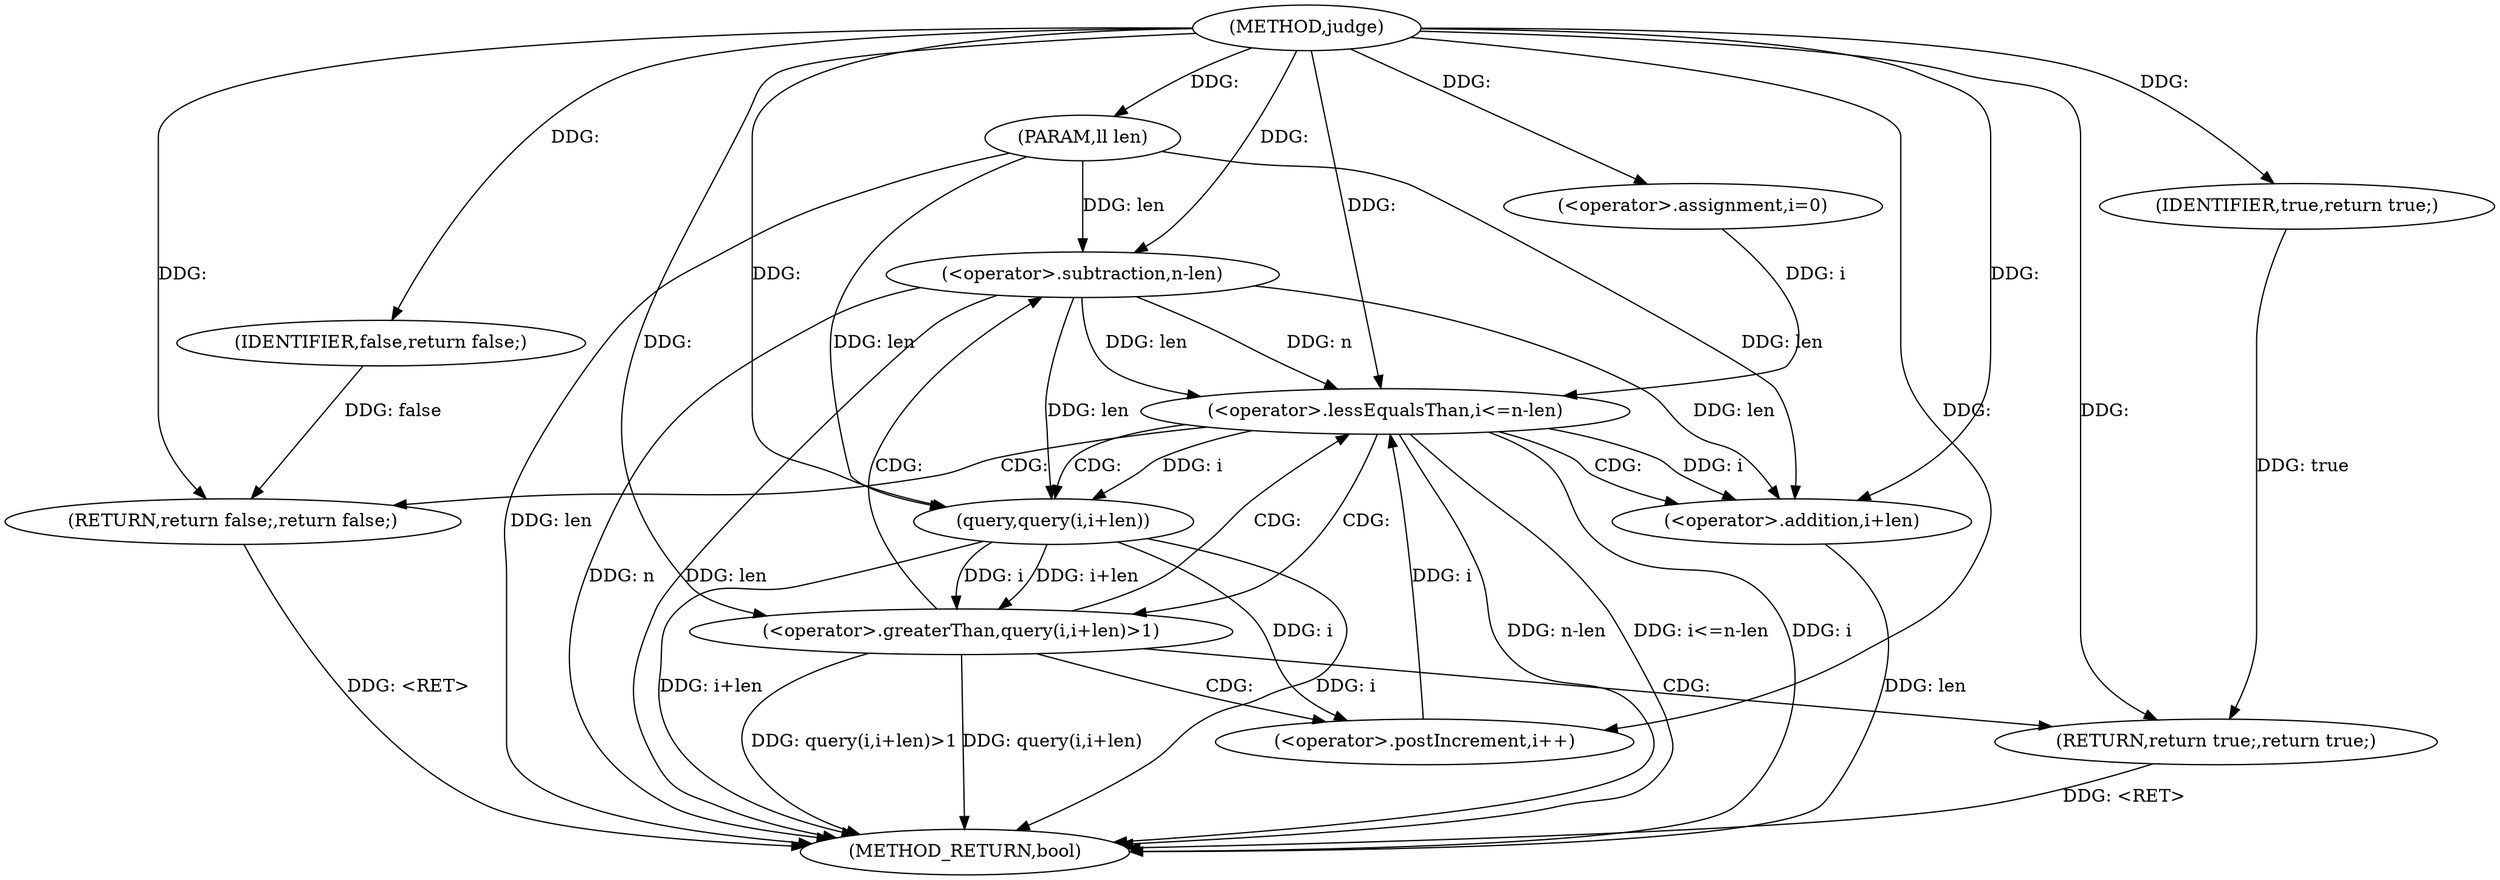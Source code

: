 digraph "judge" {  
"1000220" [label = "(METHOD,judge)" ]
"1000248" [label = "(METHOD_RETURN,bool)" ]
"1000221" [label = "(PARAM,ll len)" ]
"1000246" [label = "(RETURN,return false;,return false;)" ]
"1000225" [label = "(<operator>.assignment,i=0)" ]
"1000228" [label = "(<operator>.lessEqualsThan,i<=n-len)" ]
"1000233" [label = "(<operator>.postIncrement,i++)" ]
"1000247" [label = "(IDENTIFIER,false,return false;)" ]
"1000230" [label = "(<operator>.subtraction,n-len)" ]
"1000237" [label = "(<operator>.greaterThan,query(i,i+len)>1)" ]
"1000244" [label = "(RETURN,return true;,return true;)" ]
"1000245" [label = "(IDENTIFIER,true,return true;)" ]
"1000238" [label = "(query,query(i,i+len))" ]
"1000240" [label = "(<operator>.addition,i+len)" ]
  "1000221" -> "1000248"  [ label = "DDG: len"] 
  "1000228" -> "1000248"  [ label = "DDG: i"] 
  "1000230" -> "1000248"  [ label = "DDG: len"] 
  "1000228" -> "1000248"  [ label = "DDG: n-len"] 
  "1000228" -> "1000248"  [ label = "DDG: i<=n-len"] 
  "1000238" -> "1000248"  [ label = "DDG: i"] 
  "1000240" -> "1000248"  [ label = "DDG: len"] 
  "1000238" -> "1000248"  [ label = "DDG: i+len"] 
  "1000237" -> "1000248"  [ label = "DDG: query(i,i+len)"] 
  "1000237" -> "1000248"  [ label = "DDG: query(i,i+len)>1"] 
  "1000244" -> "1000248"  [ label = "DDG: <RET>"] 
  "1000246" -> "1000248"  [ label = "DDG: <RET>"] 
  "1000230" -> "1000248"  [ label = "DDG: n"] 
  "1000220" -> "1000221"  [ label = "DDG: "] 
  "1000247" -> "1000246"  [ label = "DDG: false"] 
  "1000220" -> "1000246"  [ label = "DDG: "] 
  "1000220" -> "1000225"  [ label = "DDG: "] 
  "1000220" -> "1000247"  [ label = "DDG: "] 
  "1000225" -> "1000228"  [ label = "DDG: i"] 
  "1000233" -> "1000228"  [ label = "DDG: i"] 
  "1000220" -> "1000228"  [ label = "DDG: "] 
  "1000230" -> "1000228"  [ label = "DDG: n"] 
  "1000230" -> "1000228"  [ label = "DDG: len"] 
  "1000238" -> "1000233"  [ label = "DDG: i"] 
  "1000220" -> "1000233"  [ label = "DDG: "] 
  "1000220" -> "1000230"  [ label = "DDG: "] 
  "1000221" -> "1000230"  [ label = "DDG: len"] 
  "1000245" -> "1000244"  [ label = "DDG: true"] 
  "1000220" -> "1000244"  [ label = "DDG: "] 
  "1000238" -> "1000237"  [ label = "DDG: i"] 
  "1000238" -> "1000237"  [ label = "DDG: i+len"] 
  "1000220" -> "1000237"  [ label = "DDG: "] 
  "1000220" -> "1000245"  [ label = "DDG: "] 
  "1000220" -> "1000238"  [ label = "DDG: "] 
  "1000228" -> "1000238"  [ label = "DDG: i"] 
  "1000230" -> "1000238"  [ label = "DDG: len"] 
  "1000221" -> "1000238"  [ label = "DDG: len"] 
  "1000228" -> "1000240"  [ label = "DDG: i"] 
  "1000220" -> "1000240"  [ label = "DDG: "] 
  "1000230" -> "1000240"  [ label = "DDG: len"] 
  "1000221" -> "1000240"  [ label = "DDG: len"] 
  "1000228" -> "1000240"  [ label = "CDG: "] 
  "1000228" -> "1000246"  [ label = "CDG: "] 
  "1000228" -> "1000238"  [ label = "CDG: "] 
  "1000228" -> "1000237"  [ label = "CDG: "] 
  "1000237" -> "1000233"  [ label = "CDG: "] 
  "1000237" -> "1000230"  [ label = "CDG: "] 
  "1000237" -> "1000244"  [ label = "CDG: "] 
  "1000237" -> "1000228"  [ label = "CDG: "] 
}
